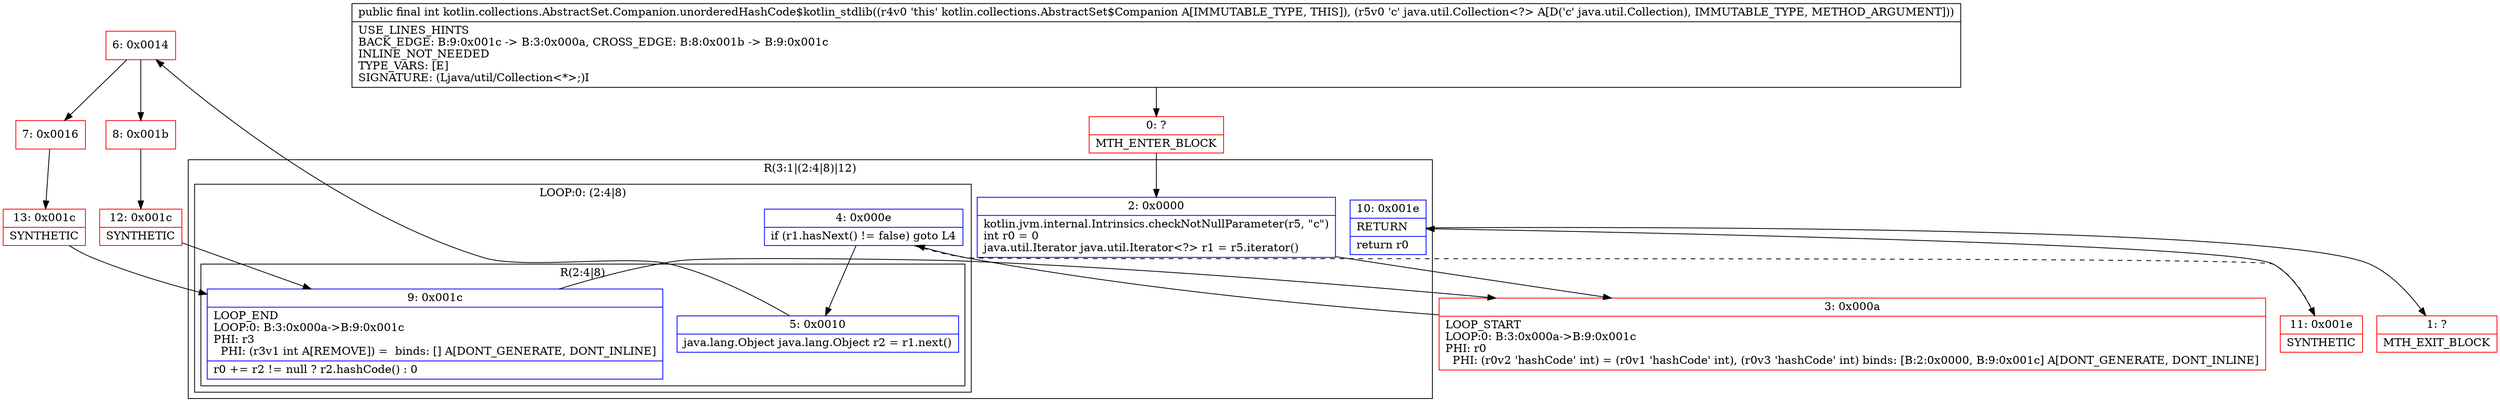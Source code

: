 digraph "CFG forkotlin.collections.AbstractSet.Companion.unorderedHashCode$kotlin_stdlib(Ljava\/util\/Collection;)I" {
subgraph cluster_Region_1748867762 {
label = "R(3:1|(2:4|8)|12)";
node [shape=record,color=blue];
Node_2 [shape=record,label="{2\:\ 0x0000|kotlin.jvm.internal.Intrinsics.checkNotNullParameter(r5, \"c\")\lint r0 = 0\ljava.util.Iterator java.util.Iterator\<?\> r1 = r5.iterator()\l}"];
subgraph cluster_LoopRegion_485617978 {
label = "LOOP:0: (2:4|8)";
node [shape=record,color=blue];
Node_4 [shape=record,label="{4\:\ 0x000e|if (r1.hasNext() != false) goto L4\l}"];
subgraph cluster_Region_1653104822 {
label = "R(2:4|8)";
node [shape=record,color=blue];
Node_5 [shape=record,label="{5\:\ 0x0010|java.lang.Object java.lang.Object r2 = r1.next()\l}"];
Node_9 [shape=record,label="{9\:\ 0x001c|LOOP_END\lLOOP:0: B:3:0x000a\-\>B:9:0x001c\lPHI: r3 \l  PHI: (r3v1 int A[REMOVE]) =  binds: [] A[DONT_GENERATE, DONT_INLINE]\l|r0 += r2 != null ? r2.hashCode() : 0\l}"];
}
}
Node_10 [shape=record,label="{10\:\ 0x001e|RETURN\l|return r0\l}"];
}
Node_0 [shape=record,color=red,label="{0\:\ ?|MTH_ENTER_BLOCK\l}"];
Node_3 [shape=record,color=red,label="{3\:\ 0x000a|LOOP_START\lLOOP:0: B:3:0x000a\-\>B:9:0x001c\lPHI: r0 \l  PHI: (r0v2 'hashCode' int) = (r0v1 'hashCode' int), (r0v3 'hashCode' int) binds: [B:2:0x0000, B:9:0x001c] A[DONT_GENERATE, DONT_INLINE]\l}"];
Node_6 [shape=record,color=red,label="{6\:\ 0x0014}"];
Node_7 [shape=record,color=red,label="{7\:\ 0x0016}"];
Node_13 [shape=record,color=red,label="{13\:\ 0x001c|SYNTHETIC\l}"];
Node_8 [shape=record,color=red,label="{8\:\ 0x001b}"];
Node_12 [shape=record,color=red,label="{12\:\ 0x001c|SYNTHETIC\l}"];
Node_11 [shape=record,color=red,label="{11\:\ 0x001e|SYNTHETIC\l}"];
Node_1 [shape=record,color=red,label="{1\:\ ?|MTH_EXIT_BLOCK\l}"];
MethodNode[shape=record,label="{public final int kotlin.collections.AbstractSet.Companion.unorderedHashCode$kotlin_stdlib((r4v0 'this' kotlin.collections.AbstractSet$Companion A[IMMUTABLE_TYPE, THIS]), (r5v0 'c' java.util.Collection\<?\> A[D('c' java.util.Collection), IMMUTABLE_TYPE, METHOD_ARGUMENT]))  | USE_LINES_HINTS\lBACK_EDGE: B:9:0x001c \-\> B:3:0x000a, CROSS_EDGE: B:8:0x001b \-\> B:9:0x001c\lINLINE_NOT_NEEDED\lTYPE_VARS: [E]\lSIGNATURE: (Ljava\/util\/Collection\<*\>;)I\l}"];
MethodNode -> Node_0;Node_2 -> Node_3;
Node_4 -> Node_5;
Node_4 -> Node_11[style=dashed];
Node_5 -> Node_6;
Node_9 -> Node_3;
Node_10 -> Node_1;
Node_0 -> Node_2;
Node_3 -> Node_4;
Node_6 -> Node_7;
Node_6 -> Node_8;
Node_7 -> Node_13;
Node_13 -> Node_9;
Node_8 -> Node_12;
Node_12 -> Node_9;
Node_11 -> Node_10;
}


